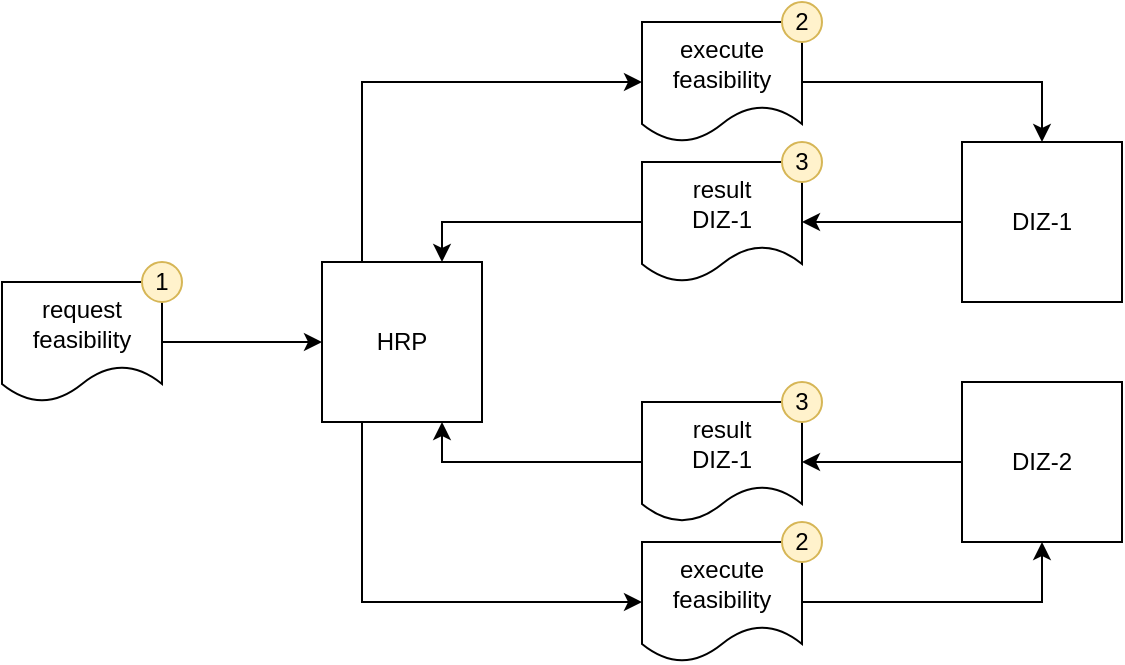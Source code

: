 <mxfile version="26.1.1">
  <diagram id="VETf5LYlRZAwOjoE17p3" name="Page-1">
    <mxGraphModel dx="550" dy="602" grid="1" gridSize="10" guides="1" tooltips="1" connect="1" arrows="1" fold="1" page="1" pageScale="1" pageWidth="827" pageHeight="1169" math="0" shadow="0">
      <root>
        <mxCell id="0" />
        <mxCell id="1" parent="0" />
        <mxCell id="ePRh4TcFxG1AIVr1Jd2X-9" style="edgeStyle=orthogonalEdgeStyle;rounded=0;orthogonalLoop=1;jettySize=auto;html=1;entryX=0;entryY=0.5;entryDx=0;entryDy=0;" parent="1" source="ePRh4TcFxG1AIVr1Jd2X-1" target="ePRh4TcFxG1AIVr1Jd2X-7" edge="1">
          <mxGeometry relative="1" as="geometry">
            <Array as="points">
              <mxPoint x="260" y="190" />
            </Array>
          </mxGeometry>
        </mxCell>
        <mxCell id="ePRh4TcFxG1AIVr1Jd2X-19" style="edgeStyle=orthogonalEdgeStyle;rounded=0;orthogonalLoop=1;jettySize=auto;html=1;exitX=0.25;exitY=1;exitDx=0;exitDy=0;entryX=0;entryY=0.5;entryDx=0;entryDy=0;" parent="1" source="ePRh4TcFxG1AIVr1Jd2X-1" target="ePRh4TcFxG1AIVr1Jd2X-13" edge="1">
          <mxGeometry relative="1" as="geometry" />
        </mxCell>
        <mxCell id="ePRh4TcFxG1AIVr1Jd2X-1" value="HRP" style="whiteSpace=wrap;html=1;aspect=fixed;" parent="1" vertex="1">
          <mxGeometry x="240" y="280" width="80" height="80" as="geometry" />
        </mxCell>
        <mxCell id="ePRh4TcFxG1AIVr1Jd2X-11" value="" style="edgeStyle=orthogonalEdgeStyle;rounded=0;orthogonalLoop=1;jettySize=auto;html=1;" parent="1" source="ePRh4TcFxG1AIVr1Jd2X-2" target="ePRh4TcFxG1AIVr1Jd2X-8" edge="1">
          <mxGeometry relative="1" as="geometry" />
        </mxCell>
        <mxCell id="ePRh4TcFxG1AIVr1Jd2X-2" value="DIZ-1" style="whiteSpace=wrap;html=1;aspect=fixed;" parent="1" vertex="1">
          <mxGeometry x="560" y="220" width="80" height="80" as="geometry" />
        </mxCell>
        <mxCell id="ePRh4TcFxG1AIVr1Jd2X-15" value="" style="edgeStyle=orthogonalEdgeStyle;rounded=0;orthogonalLoop=1;jettySize=auto;html=1;" parent="1" source="ePRh4TcFxG1AIVr1Jd2X-3" target="ePRh4TcFxG1AIVr1Jd2X-14" edge="1">
          <mxGeometry relative="1" as="geometry" />
        </mxCell>
        <mxCell id="ePRh4TcFxG1AIVr1Jd2X-3" value="DIZ-2" style="whiteSpace=wrap;html=1;aspect=fixed;" parent="1" vertex="1">
          <mxGeometry x="560" y="340" width="80" height="80" as="geometry" />
        </mxCell>
        <mxCell id="ePRh4TcFxG1AIVr1Jd2X-6" value="" style="edgeStyle=orthogonalEdgeStyle;rounded=0;orthogonalLoop=1;jettySize=auto;html=1;" parent="1" source="ePRh4TcFxG1AIVr1Jd2X-4" target="ePRh4TcFxG1AIVr1Jd2X-1" edge="1">
          <mxGeometry relative="1" as="geometry" />
        </mxCell>
        <mxCell id="ePRh4TcFxG1AIVr1Jd2X-4" value="request&lt;br&gt;feasibility" style="shape=document;whiteSpace=wrap;html=1;boundedLbl=1;" parent="1" vertex="1">
          <mxGeometry x="80" y="290" width="80" height="60" as="geometry" />
        </mxCell>
        <mxCell id="ePRh4TcFxG1AIVr1Jd2X-10" style="edgeStyle=orthogonalEdgeStyle;rounded=0;orthogonalLoop=1;jettySize=auto;html=1;exitX=1;exitY=0.5;exitDx=0;exitDy=0;entryX=0.5;entryY=0;entryDx=0;entryDy=0;" parent="1" source="ePRh4TcFxG1AIVr1Jd2X-7" target="ePRh4TcFxG1AIVr1Jd2X-2" edge="1">
          <mxGeometry relative="1" as="geometry" />
        </mxCell>
        <mxCell id="ePRh4TcFxG1AIVr1Jd2X-7" value="execute&lt;br&gt;feasibility" style="shape=document;whiteSpace=wrap;html=1;boundedLbl=1;" parent="1" vertex="1">
          <mxGeometry x="400" y="160" width="80" height="60" as="geometry" />
        </mxCell>
        <mxCell id="ePRh4TcFxG1AIVr1Jd2X-12" value="" style="edgeStyle=orthogonalEdgeStyle;rounded=0;orthogonalLoop=1;jettySize=auto;html=1;" parent="1" source="ePRh4TcFxG1AIVr1Jd2X-8" target="ePRh4TcFxG1AIVr1Jd2X-1" edge="1">
          <mxGeometry relative="1" as="geometry">
            <Array as="points">
              <mxPoint x="300" y="260" />
            </Array>
          </mxGeometry>
        </mxCell>
        <mxCell id="ePRh4TcFxG1AIVr1Jd2X-8" value="result&lt;br&gt;DIZ-1" style="shape=document;whiteSpace=wrap;html=1;boundedLbl=1;" parent="1" vertex="1">
          <mxGeometry x="400" y="230" width="80" height="60" as="geometry" />
        </mxCell>
        <mxCell id="ePRh4TcFxG1AIVr1Jd2X-20" value="" style="edgeStyle=orthogonalEdgeStyle;rounded=0;orthogonalLoop=1;jettySize=auto;html=1;" parent="1" source="ePRh4TcFxG1AIVr1Jd2X-13" target="ePRh4TcFxG1AIVr1Jd2X-3" edge="1">
          <mxGeometry relative="1" as="geometry">
            <Array as="points">
              <mxPoint x="600" y="450" />
            </Array>
          </mxGeometry>
        </mxCell>
        <mxCell id="ePRh4TcFxG1AIVr1Jd2X-13" value="execute&lt;br&gt;feasibility" style="shape=document;whiteSpace=wrap;html=1;boundedLbl=1;" parent="1" vertex="1">
          <mxGeometry x="400" y="420" width="80" height="60" as="geometry" />
        </mxCell>
        <mxCell id="ePRh4TcFxG1AIVr1Jd2X-16" value="" style="edgeStyle=orthogonalEdgeStyle;rounded=0;orthogonalLoop=1;jettySize=auto;html=1;" parent="1" source="ePRh4TcFxG1AIVr1Jd2X-14" target="ePRh4TcFxG1AIVr1Jd2X-1" edge="1">
          <mxGeometry relative="1" as="geometry">
            <Array as="points">
              <mxPoint x="300" y="380" />
            </Array>
          </mxGeometry>
        </mxCell>
        <mxCell id="ePRh4TcFxG1AIVr1Jd2X-14" value="result&lt;br&gt;DIZ-1" style="shape=document;whiteSpace=wrap;html=1;boundedLbl=1;" parent="1" vertex="1">
          <mxGeometry x="400" y="350" width="80" height="60" as="geometry" />
        </mxCell>
        <mxCell id="ePRh4TcFxG1AIVr1Jd2X-22" value="1" style="ellipse;whiteSpace=wrap;html=1;aspect=fixed;fillColor=#fff2cc;strokeColor=#d6b656;" parent="1" vertex="1">
          <mxGeometry x="150" y="280" width="20" height="20" as="geometry" />
        </mxCell>
        <mxCell id="ePRh4TcFxG1AIVr1Jd2X-23" value="2" style="ellipse;whiteSpace=wrap;html=1;aspect=fixed;fillColor=#fff2cc;strokeColor=#d6b656;" parent="1" vertex="1">
          <mxGeometry x="470" y="150" width="20" height="20" as="geometry" />
        </mxCell>
        <mxCell id="ePRh4TcFxG1AIVr1Jd2X-24" value="2" style="ellipse;whiteSpace=wrap;html=1;aspect=fixed;fillColor=#fff2cc;strokeColor=#d6b656;" parent="1" vertex="1">
          <mxGeometry x="470" y="410" width="20" height="20" as="geometry" />
        </mxCell>
        <mxCell id="ePRh4TcFxG1AIVr1Jd2X-25" value="3" style="ellipse;whiteSpace=wrap;html=1;aspect=fixed;fillColor=#fff2cc;strokeColor=#d6b656;" parent="1" vertex="1">
          <mxGeometry x="470" y="220" width="20" height="20" as="geometry" />
        </mxCell>
        <mxCell id="ePRh4TcFxG1AIVr1Jd2X-26" value="3" style="ellipse;whiteSpace=wrap;html=1;aspect=fixed;fillColor=#fff2cc;strokeColor=#d6b656;" parent="1" vertex="1">
          <mxGeometry x="470" y="340" width="20" height="20" as="geometry" />
        </mxCell>
      </root>
    </mxGraphModel>
  </diagram>
</mxfile>
